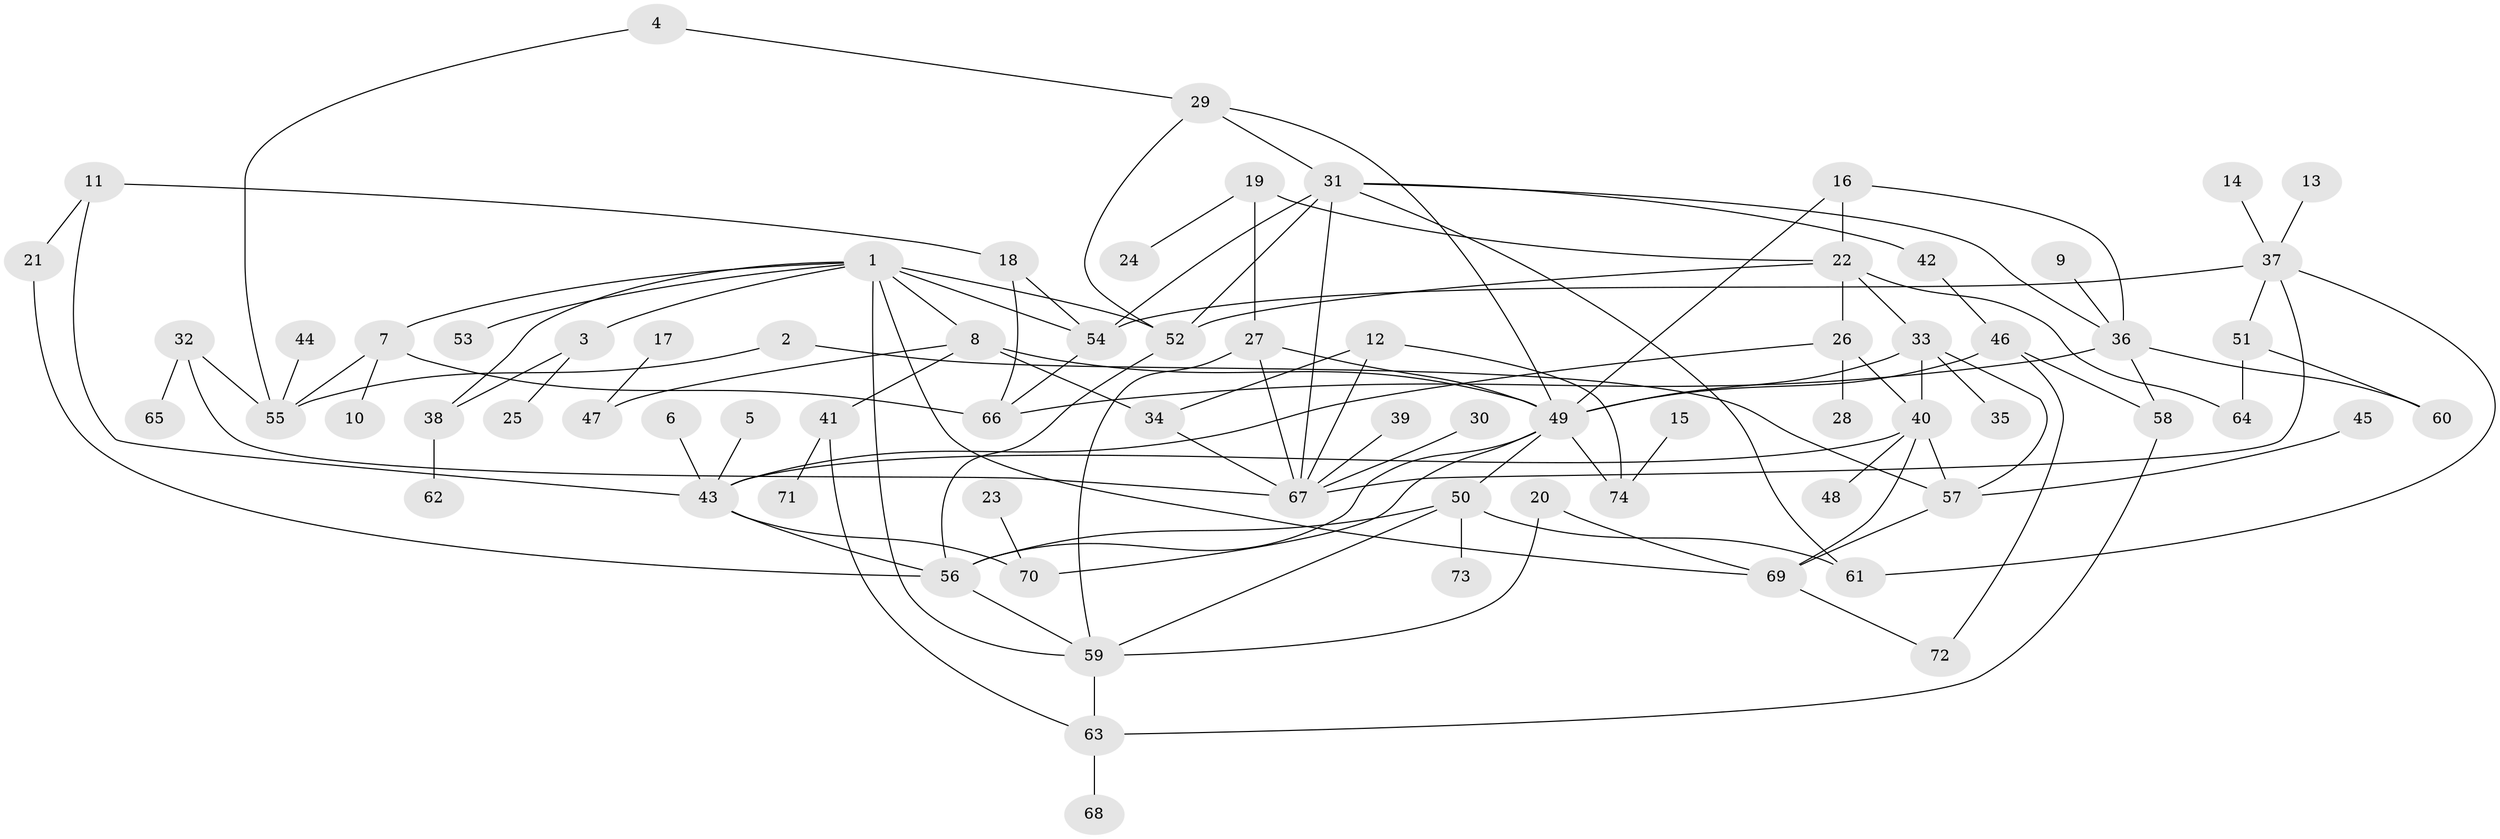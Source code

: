 // original degree distribution, {5: 0.04081632653061224, 6: 0.027210884353741496, 2: 0.2857142857142857, 4: 0.14285714285714285, 7: 0.034013605442176874, 3: 0.16326530612244897, 9: 0.006802721088435374, 1: 0.29931972789115646}
// Generated by graph-tools (version 1.1) at 2025/25/03/09/25 03:25:28]
// undirected, 74 vertices, 116 edges
graph export_dot {
graph [start="1"]
  node [color=gray90,style=filled];
  1;
  2;
  3;
  4;
  5;
  6;
  7;
  8;
  9;
  10;
  11;
  12;
  13;
  14;
  15;
  16;
  17;
  18;
  19;
  20;
  21;
  22;
  23;
  24;
  25;
  26;
  27;
  28;
  29;
  30;
  31;
  32;
  33;
  34;
  35;
  36;
  37;
  38;
  39;
  40;
  41;
  42;
  43;
  44;
  45;
  46;
  47;
  48;
  49;
  50;
  51;
  52;
  53;
  54;
  55;
  56;
  57;
  58;
  59;
  60;
  61;
  62;
  63;
  64;
  65;
  66;
  67;
  68;
  69;
  70;
  71;
  72;
  73;
  74;
  1 -- 3 [weight=1.0];
  1 -- 7 [weight=1.0];
  1 -- 8 [weight=1.0];
  1 -- 38 [weight=1.0];
  1 -- 52 [weight=1.0];
  1 -- 53 [weight=1.0];
  1 -- 54 [weight=1.0];
  1 -- 59 [weight=1.0];
  1 -- 69 [weight=1.0];
  2 -- 55 [weight=1.0];
  2 -- 57 [weight=1.0];
  3 -- 25 [weight=1.0];
  3 -- 38 [weight=1.0];
  4 -- 29 [weight=1.0];
  4 -- 55 [weight=1.0];
  5 -- 43 [weight=1.0];
  6 -- 43 [weight=1.0];
  7 -- 10 [weight=1.0];
  7 -- 55 [weight=2.0];
  7 -- 66 [weight=1.0];
  8 -- 34 [weight=1.0];
  8 -- 41 [weight=1.0];
  8 -- 47 [weight=1.0];
  8 -- 49 [weight=1.0];
  9 -- 36 [weight=1.0];
  11 -- 18 [weight=1.0];
  11 -- 21 [weight=1.0];
  11 -- 43 [weight=1.0];
  12 -- 34 [weight=1.0];
  12 -- 67 [weight=1.0];
  12 -- 74 [weight=1.0];
  13 -- 37 [weight=1.0];
  14 -- 37 [weight=1.0];
  15 -- 74 [weight=1.0];
  16 -- 22 [weight=1.0];
  16 -- 36 [weight=1.0];
  16 -- 49 [weight=1.0];
  17 -- 47 [weight=1.0];
  18 -- 54 [weight=1.0];
  18 -- 66 [weight=1.0];
  19 -- 22 [weight=1.0];
  19 -- 24 [weight=1.0];
  19 -- 27 [weight=1.0];
  20 -- 59 [weight=1.0];
  20 -- 69 [weight=1.0];
  21 -- 56 [weight=1.0];
  22 -- 26 [weight=1.0];
  22 -- 33 [weight=1.0];
  22 -- 52 [weight=1.0];
  22 -- 64 [weight=1.0];
  23 -- 70 [weight=1.0];
  26 -- 28 [weight=1.0];
  26 -- 40 [weight=1.0];
  26 -- 43 [weight=1.0];
  27 -- 49 [weight=1.0];
  27 -- 59 [weight=1.0];
  27 -- 67 [weight=1.0];
  29 -- 31 [weight=1.0];
  29 -- 49 [weight=1.0];
  29 -- 52 [weight=1.0];
  30 -- 67 [weight=1.0];
  31 -- 36 [weight=1.0];
  31 -- 42 [weight=1.0];
  31 -- 52 [weight=1.0];
  31 -- 54 [weight=1.0];
  31 -- 61 [weight=1.0];
  31 -- 67 [weight=1.0];
  32 -- 55 [weight=1.0];
  32 -- 65 [weight=1.0];
  32 -- 67 [weight=1.0];
  33 -- 35 [weight=1.0];
  33 -- 40 [weight=1.0];
  33 -- 49 [weight=1.0];
  33 -- 57 [weight=1.0];
  34 -- 67 [weight=1.0];
  36 -- 58 [weight=1.0];
  36 -- 60 [weight=1.0];
  36 -- 66 [weight=1.0];
  37 -- 51 [weight=1.0];
  37 -- 54 [weight=1.0];
  37 -- 61 [weight=1.0];
  37 -- 67 [weight=1.0];
  38 -- 62 [weight=1.0];
  39 -- 67 [weight=1.0];
  40 -- 43 [weight=1.0];
  40 -- 48 [weight=1.0];
  40 -- 57 [weight=1.0];
  40 -- 69 [weight=1.0];
  41 -- 63 [weight=1.0];
  41 -- 71 [weight=1.0];
  42 -- 46 [weight=1.0];
  43 -- 56 [weight=1.0];
  43 -- 70 [weight=1.0];
  44 -- 55 [weight=1.0];
  45 -- 57 [weight=1.0];
  46 -- 49 [weight=1.0];
  46 -- 58 [weight=1.0];
  46 -- 72 [weight=1.0];
  49 -- 50 [weight=1.0];
  49 -- 56 [weight=1.0];
  49 -- 70 [weight=1.0];
  49 -- 74 [weight=1.0];
  50 -- 56 [weight=1.0];
  50 -- 59 [weight=1.0];
  50 -- 61 [weight=1.0];
  50 -- 73 [weight=2.0];
  51 -- 60 [weight=1.0];
  51 -- 64 [weight=1.0];
  52 -- 56 [weight=1.0];
  54 -- 66 [weight=1.0];
  56 -- 59 [weight=1.0];
  57 -- 69 [weight=1.0];
  58 -- 63 [weight=1.0];
  59 -- 63 [weight=1.0];
  63 -- 68 [weight=1.0];
  69 -- 72 [weight=1.0];
}
